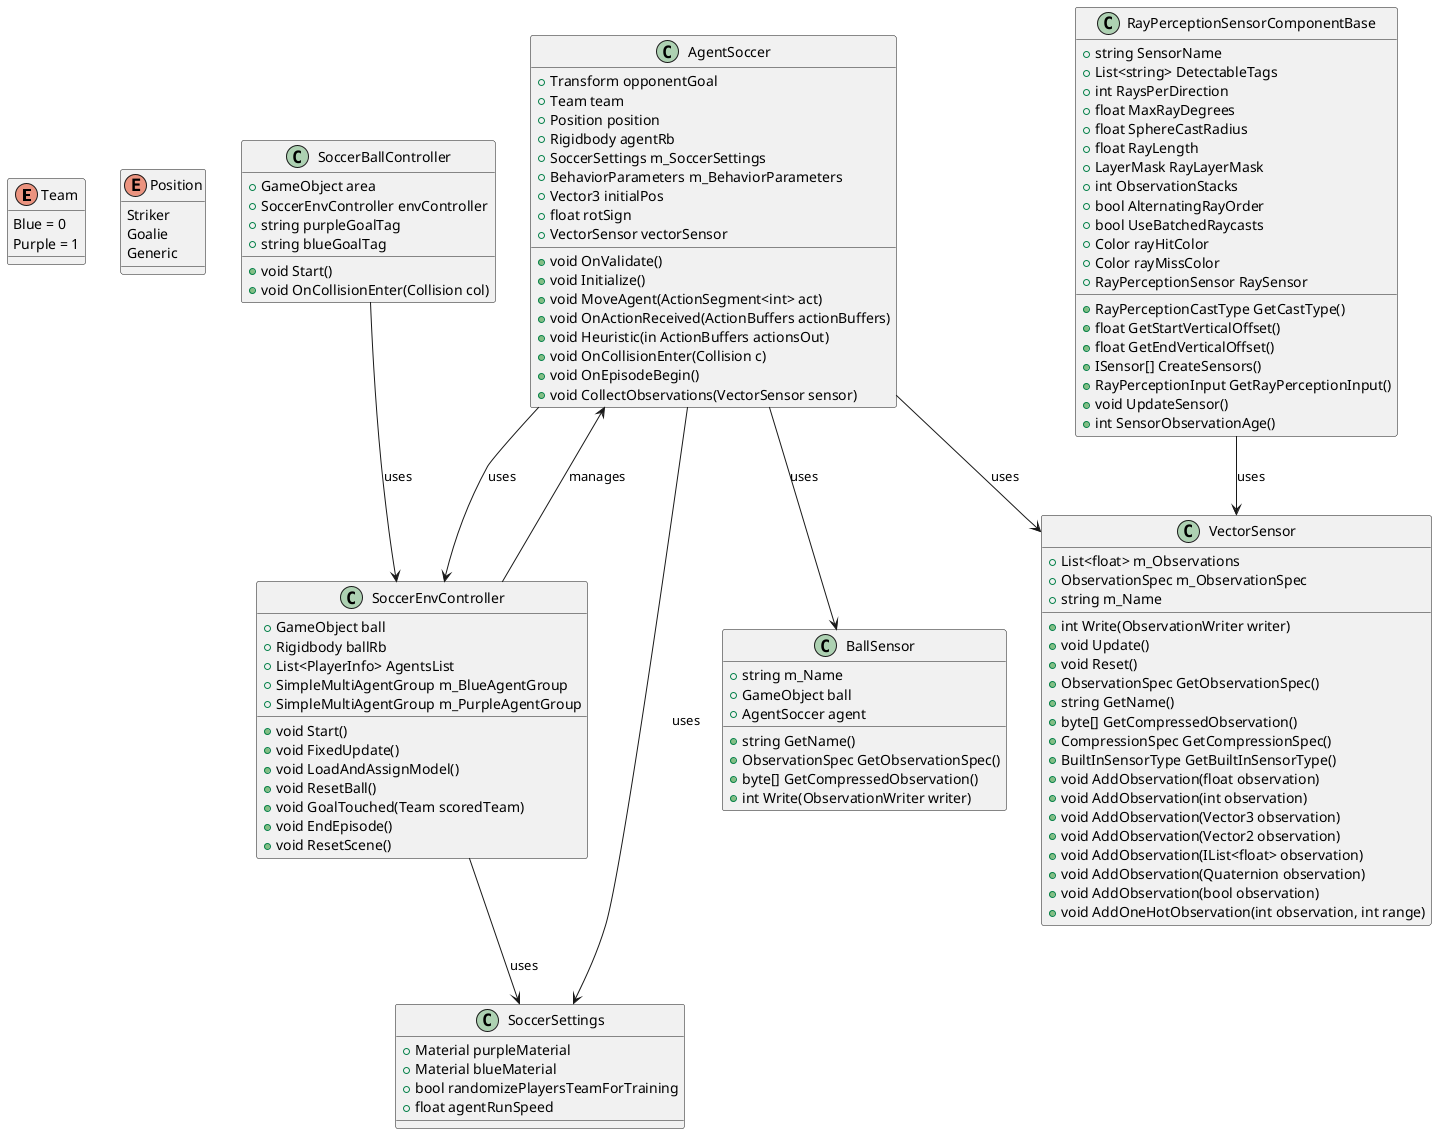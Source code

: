 @startuml

' Define enums
enum Team {
    Blue = 0
    Purple = 1
}

enum Position {
    Striker
    Goalie
    Generic
}

' Define classes
class AgentSoccer {
    +Transform opponentGoal
    +Team team
    +Position position
    +Rigidbody agentRb
    +SoccerSettings m_SoccerSettings
    +BehaviorParameters m_BehaviorParameters
    +Vector3 initialPos
    +float rotSign
    +VectorSensor vectorSensor
    +void OnValidate()
    +void Initialize()
    +void MoveAgent(ActionSegment<int> act)
    +void OnActionReceived(ActionBuffers actionBuffers)
    +void Heuristic(in ActionBuffers actionsOut)
    +void OnCollisionEnter(Collision c)
    +void OnEpisodeBegin()
    +void CollectObservations(VectorSensor sensor)
}

class SoccerEnvController {
    +GameObject ball
    +Rigidbody ballRb
    +List<PlayerInfo> AgentsList
    +SimpleMultiAgentGroup m_BlueAgentGroup
    +SimpleMultiAgentGroup m_PurpleAgentGroup
    +void Start()
    +void FixedUpdate()
    +void LoadAndAssignModel()
    +void ResetBall()
    +void GoalTouched(Team scoredTeam)
    +void EndEpisode()
    +void ResetScene()
}

class SoccerBallController {
    +GameObject area
    +SoccerEnvController envController
    +string purpleGoalTag
    +string blueGoalTag
    +void Start()
    +void OnCollisionEnter(Collision col)
}

class SoccerSettings {
    +Material purpleMaterial
    +Material blueMaterial
    +bool randomizePlayersTeamForTraining
    +float agentRunSpeed
}

class BallSensor {
    +string m_Name
    +GameObject ball
    +AgentSoccer agent
    +string GetName()
    +ObservationSpec GetObservationSpec()
    +byte[] GetCompressedObservation()
    +int Write(ObservationWriter writer)
}

class VectorSensor {
    +List<float> m_Observations
    +ObservationSpec m_ObservationSpec
    +string m_Name
    +int Write(ObservationWriter writer)
    +void Update()
    +void Reset()
    +ObservationSpec GetObservationSpec()
    +string GetName()
    +byte[] GetCompressedObservation()
    +CompressionSpec GetCompressionSpec()
    +BuiltInSensorType GetBuiltInSensorType()
    +void AddObservation(float observation)
    +void AddObservation(int observation)
    +void AddObservation(Vector3 observation)
    +void AddObservation(Vector2 observation)
    +void AddObservation(IList<float> observation)
    +void AddObservation(Quaternion observation)
    +void AddObservation(bool observation)
    +void AddOneHotObservation(int observation, int range)
}

class RayPerceptionSensorComponentBase {
    +string SensorName
    +List<string> DetectableTags
    +int RaysPerDirection
    +float MaxRayDegrees
    +float SphereCastRadius
    +float RayLength
    +LayerMask RayLayerMask
    +int ObservationStacks
    +bool AlternatingRayOrder
    +bool UseBatchedRaycasts
    +Color rayHitColor
    +Color rayMissColor
    +RayPerceptionSensor RaySensor
    +RayPerceptionCastType GetCastType()
    +float GetStartVerticalOffset()
    +float GetEndVerticalOffset()
    +ISensor[] CreateSensors()
    +RayPerceptionInput GetRayPerceptionInput()
    +void UpdateSensor()
    +int SensorObservationAge()
}

' Define relationships
AgentSoccer --> SoccerEnvController : uses
AgentSoccer --> SoccerSettings : uses
AgentSoccer --> VectorSensor : uses
AgentSoccer --> BallSensor : uses
SoccerBallController --> SoccerEnvController : uses
SoccerEnvController --> SoccerSettings : uses
SoccerEnvController --> AgentSoccer : manages
RayPerceptionSensorComponentBase --> VectorSensor : uses

@enduml